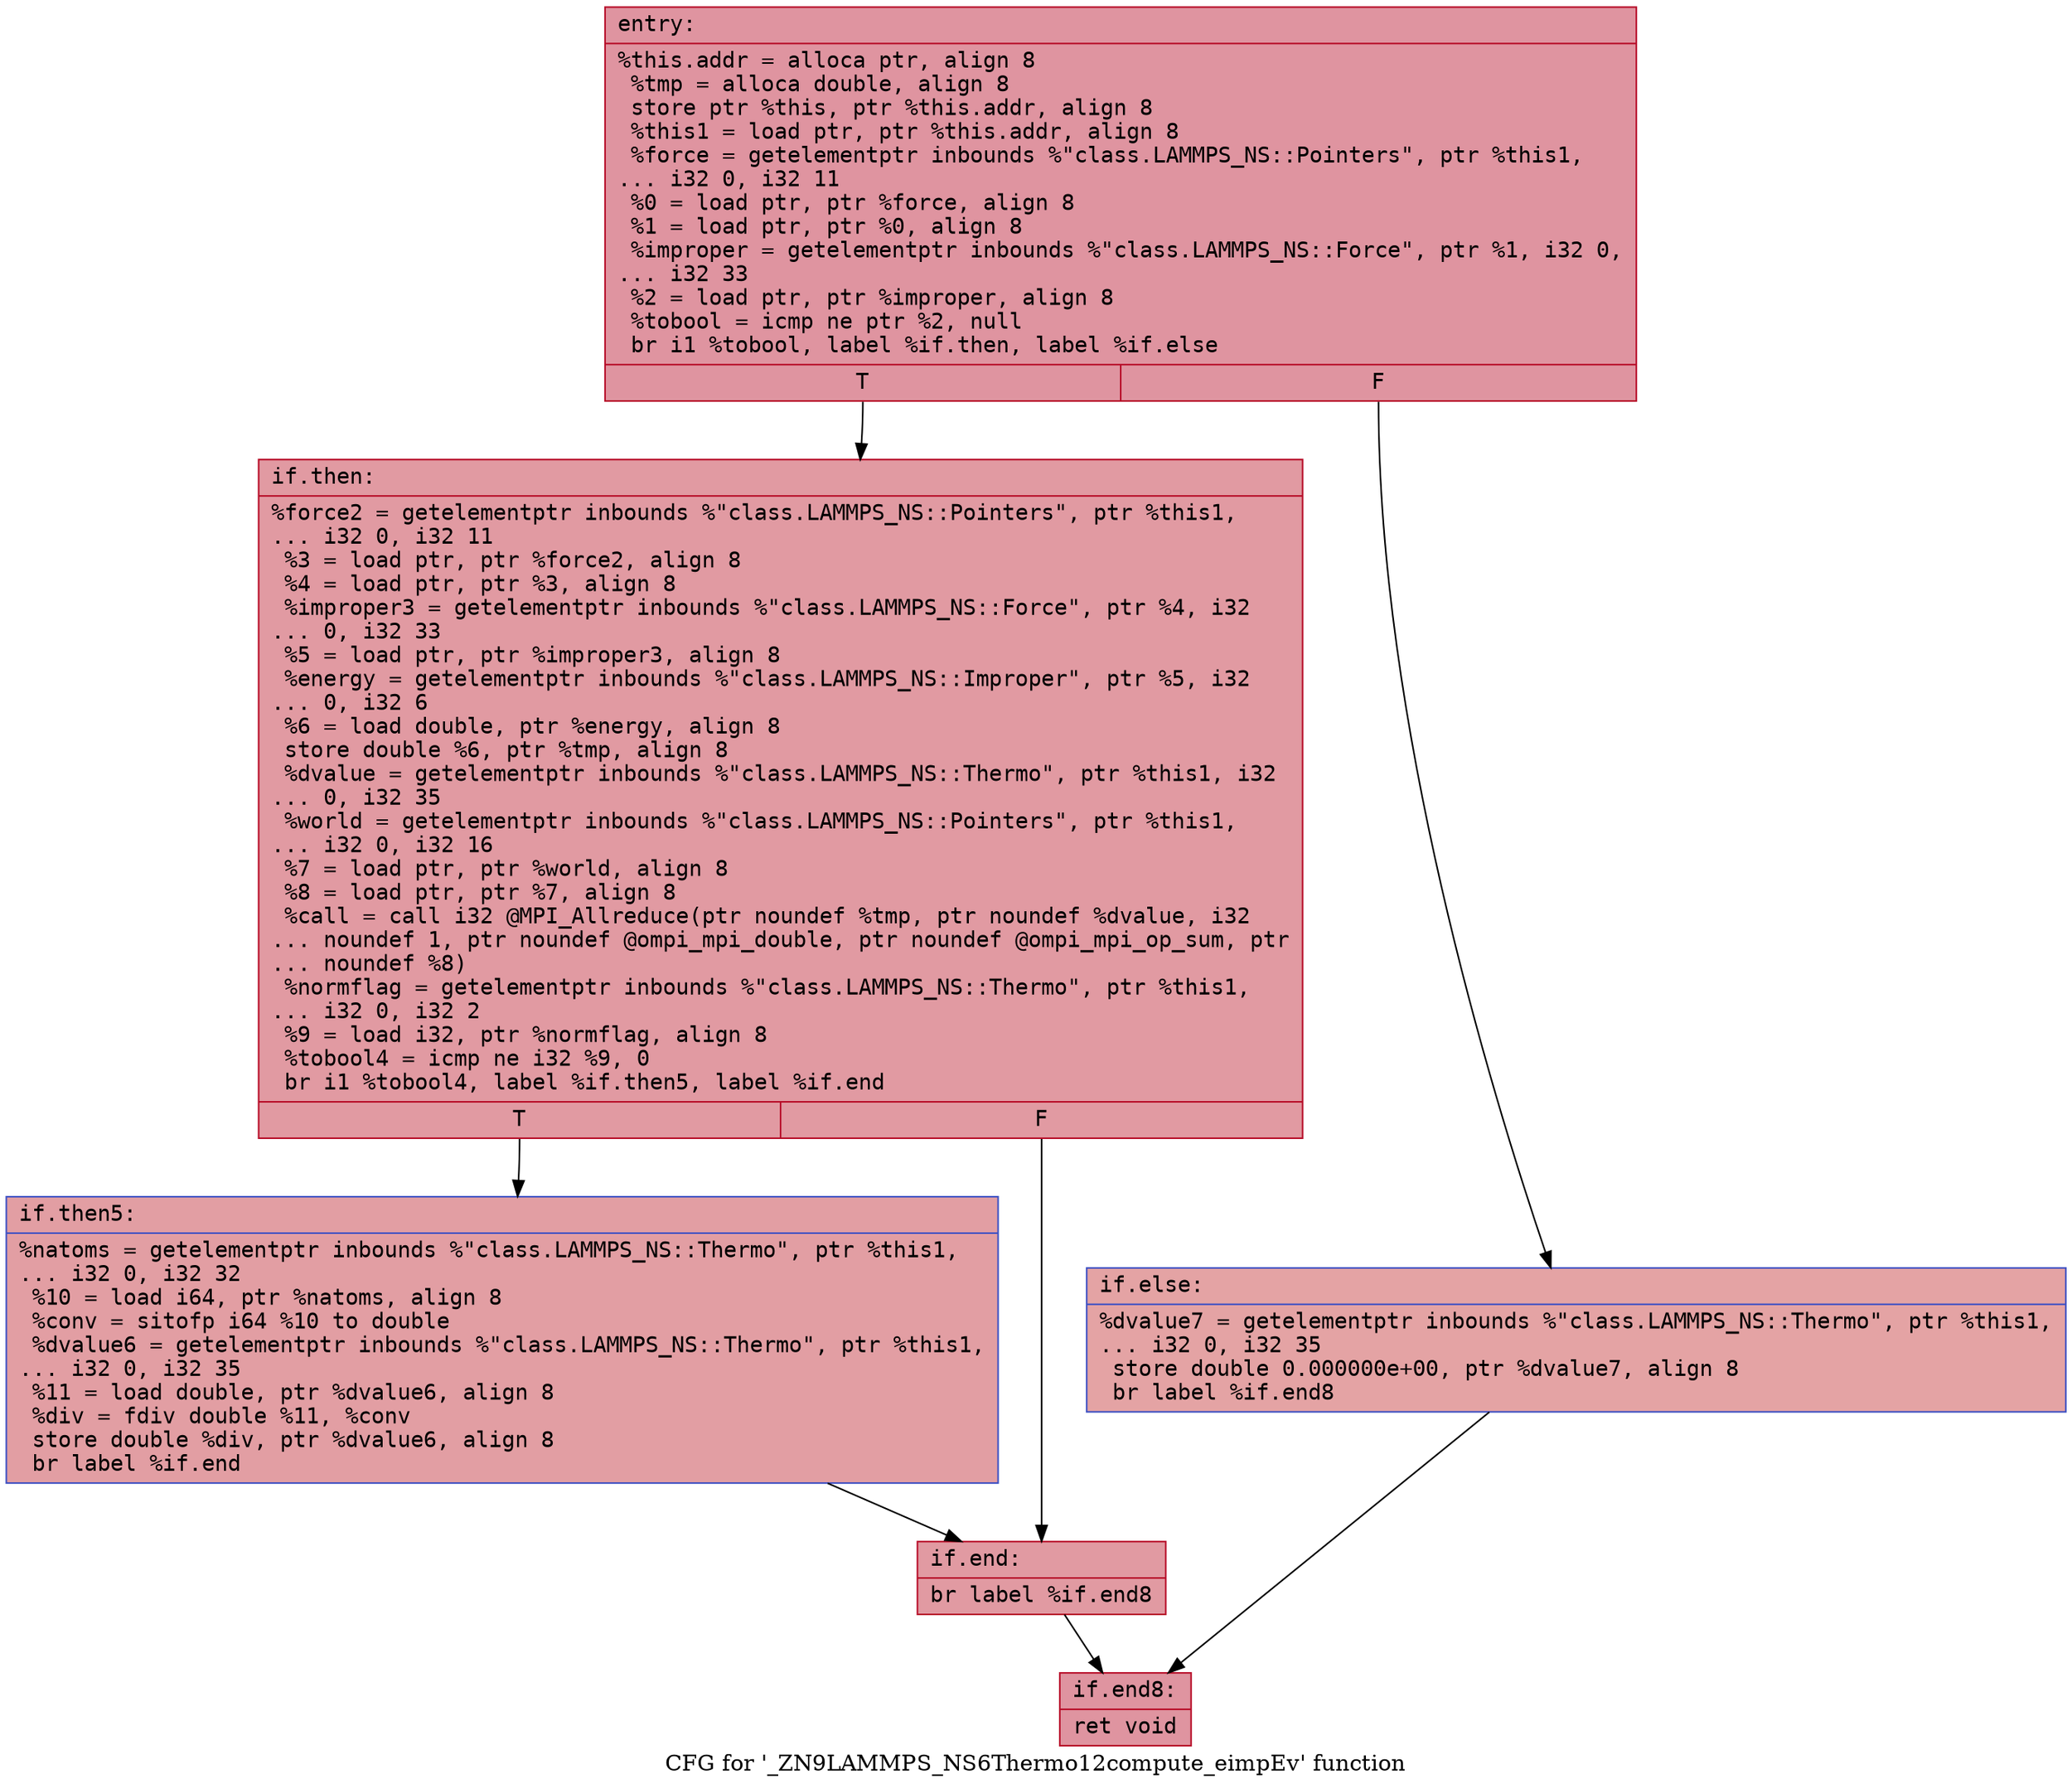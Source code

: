 digraph "CFG for '_ZN9LAMMPS_NS6Thermo12compute_eimpEv' function" {
	label="CFG for '_ZN9LAMMPS_NS6Thermo12compute_eimpEv' function";

	Node0x55bd404e17e0 [shape=record,color="#b70d28ff", style=filled, fillcolor="#b70d2870" fontname="Courier",label="{entry:\l|  %this.addr = alloca ptr, align 8\l  %tmp = alloca double, align 8\l  store ptr %this, ptr %this.addr, align 8\l  %this1 = load ptr, ptr %this.addr, align 8\l  %force = getelementptr inbounds %\"class.LAMMPS_NS::Pointers\", ptr %this1,\l... i32 0, i32 11\l  %0 = load ptr, ptr %force, align 8\l  %1 = load ptr, ptr %0, align 8\l  %improper = getelementptr inbounds %\"class.LAMMPS_NS::Force\", ptr %1, i32 0,\l... i32 33\l  %2 = load ptr, ptr %improper, align 8\l  %tobool = icmp ne ptr %2, null\l  br i1 %tobool, label %if.then, label %if.else\l|{<s0>T|<s1>F}}"];
	Node0x55bd404e17e0:s0 -> Node0x55bd404e1df0[tooltip="entry -> if.then\nProbability 62.50%" ];
	Node0x55bd404e17e0:s1 -> Node0x55bd404e1e60[tooltip="entry -> if.else\nProbability 37.50%" ];
	Node0x55bd404e1df0 [shape=record,color="#b70d28ff", style=filled, fillcolor="#bb1b2c70" fontname="Courier",label="{if.then:\l|  %force2 = getelementptr inbounds %\"class.LAMMPS_NS::Pointers\", ptr %this1,\l... i32 0, i32 11\l  %3 = load ptr, ptr %force2, align 8\l  %4 = load ptr, ptr %3, align 8\l  %improper3 = getelementptr inbounds %\"class.LAMMPS_NS::Force\", ptr %4, i32\l... 0, i32 33\l  %5 = load ptr, ptr %improper3, align 8\l  %energy = getelementptr inbounds %\"class.LAMMPS_NS::Improper\", ptr %5, i32\l... 0, i32 6\l  %6 = load double, ptr %energy, align 8\l  store double %6, ptr %tmp, align 8\l  %dvalue = getelementptr inbounds %\"class.LAMMPS_NS::Thermo\", ptr %this1, i32\l... 0, i32 35\l  %world = getelementptr inbounds %\"class.LAMMPS_NS::Pointers\", ptr %this1,\l... i32 0, i32 16\l  %7 = load ptr, ptr %world, align 8\l  %8 = load ptr, ptr %7, align 8\l  %call = call i32 @MPI_Allreduce(ptr noundef %tmp, ptr noundef %dvalue, i32\l... noundef 1, ptr noundef @ompi_mpi_double, ptr noundef @ompi_mpi_op_sum, ptr\l... noundef %8)\l  %normflag = getelementptr inbounds %\"class.LAMMPS_NS::Thermo\", ptr %this1,\l... i32 0, i32 2\l  %9 = load i32, ptr %normflag, align 8\l  %tobool4 = icmp ne i32 %9, 0\l  br i1 %tobool4, label %if.then5, label %if.end\l|{<s0>T|<s1>F}}"];
	Node0x55bd404e1df0:s0 -> Node0x55bd404e2c20[tooltip="if.then -> if.then5\nProbability 62.50%" ];
	Node0x55bd404e1df0:s1 -> Node0x55bd404e2ca0[tooltip="if.then -> if.end\nProbability 37.50%" ];
	Node0x55bd404e2c20 [shape=record,color="#3d50c3ff", style=filled, fillcolor="#be242e70" fontname="Courier",label="{if.then5:\l|  %natoms = getelementptr inbounds %\"class.LAMMPS_NS::Thermo\", ptr %this1,\l... i32 0, i32 32\l  %10 = load i64, ptr %natoms, align 8\l  %conv = sitofp i64 %10 to double\l  %dvalue6 = getelementptr inbounds %\"class.LAMMPS_NS::Thermo\", ptr %this1,\l... i32 0, i32 35\l  %11 = load double, ptr %dvalue6, align 8\l  %div = fdiv double %11, %conv\l  store double %div, ptr %dvalue6, align 8\l  br label %if.end\l}"];
	Node0x55bd404e2c20 -> Node0x55bd404e2ca0[tooltip="if.then5 -> if.end\nProbability 100.00%" ];
	Node0x55bd404e2ca0 [shape=record,color="#b70d28ff", style=filled, fillcolor="#bb1b2c70" fontname="Courier",label="{if.end:\l|  br label %if.end8\l}"];
	Node0x55bd404e2ca0 -> Node0x55bd404e32d0[tooltip="if.end -> if.end8\nProbability 100.00%" ];
	Node0x55bd404e1e60 [shape=record,color="#3d50c3ff", style=filled, fillcolor="#c32e3170" fontname="Courier",label="{if.else:\l|  %dvalue7 = getelementptr inbounds %\"class.LAMMPS_NS::Thermo\", ptr %this1,\l... i32 0, i32 35\l  store double 0.000000e+00, ptr %dvalue7, align 8\l  br label %if.end8\l}"];
	Node0x55bd404e1e60 -> Node0x55bd404e32d0[tooltip="if.else -> if.end8\nProbability 100.00%" ];
	Node0x55bd404e32d0 [shape=record,color="#b70d28ff", style=filled, fillcolor="#b70d2870" fontname="Courier",label="{if.end8:\l|  ret void\l}"];
}
